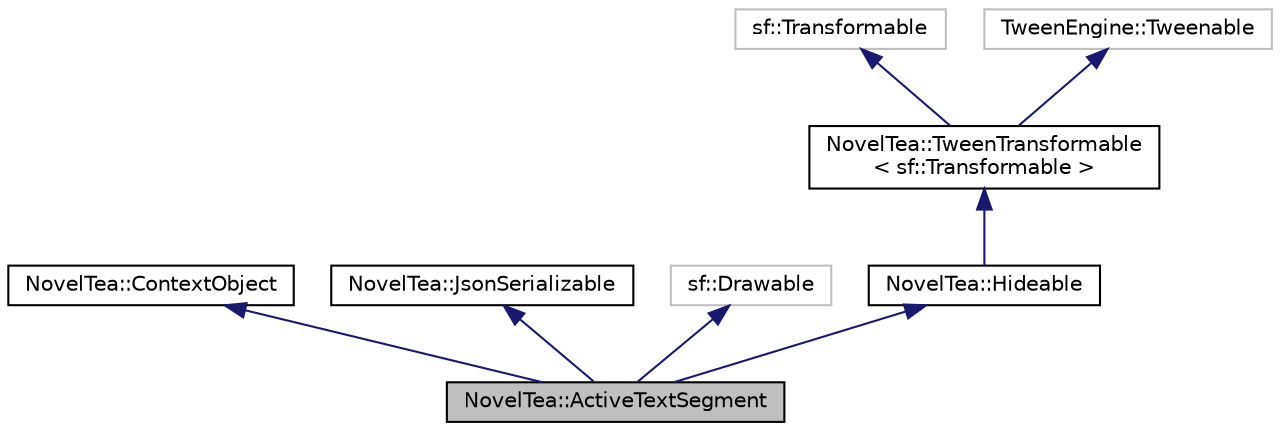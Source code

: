 digraph "NovelTea::ActiveTextSegment"
{
 // LATEX_PDF_SIZE
  bgcolor="transparent";
  edge [fontname="Helvetica",fontsize="10",labelfontname="Helvetica",labelfontsize="10"];
  node [fontname="Helvetica",fontsize="10",shape=record];
  Node1 [label="NovelTea::ActiveTextSegment",height=0.2,width=0.4,color="black", fillcolor="grey75", style="filled", fontcolor="black",tooltip=" "];
  Node2 -> Node1 [dir="back",color="midnightblue",fontsize="10",style="solid",fontname="Helvetica"];
  Node2 [label="NovelTea::ContextObject",height=0.2,width=0.4,color="black",URL="$class_novel_tea_1_1_context_object.htm",tooltip=" "];
  Node3 -> Node1 [dir="back",color="midnightblue",fontsize="10",style="solid",fontname="Helvetica"];
  Node3 [label="NovelTea::JsonSerializable",height=0.2,width=0.4,color="black",URL="$class_novel_tea_1_1_json_serializable.htm",tooltip=" "];
  Node4 -> Node1 [dir="back",color="midnightblue",fontsize="10",style="solid",fontname="Helvetica"];
  Node4 [label="sf::Drawable",height=0.2,width=0.4,color="grey75",tooltip=" "];
  Node5 -> Node1 [dir="back",color="midnightblue",fontsize="10",style="solid",fontname="Helvetica"];
  Node5 [label="NovelTea::Hideable",height=0.2,width=0.4,color="black",URL="$class_novel_tea_1_1_hideable.htm",tooltip=" "];
  Node6 -> Node5 [dir="back",color="midnightblue",fontsize="10",style="solid",fontname="Helvetica"];
  Node6 [label="NovelTea::TweenTransformable\l\< sf::Transformable \>",height=0.2,width=0.4,color="black",URL="$class_novel_tea_1_1_tween_transformable.htm",tooltip=" "];
  Node7 -> Node6 [dir="back",color="midnightblue",fontsize="10",style="solid",fontname="Helvetica"];
  Node7 [label="sf::Transformable",height=0.2,width=0.4,color="grey75",tooltip=" "];
  Node8 -> Node6 [dir="back",color="midnightblue",fontsize="10",style="solid",fontname="Helvetica"];
  Node8 [label="TweenEngine::Tweenable",height=0.2,width=0.4,color="grey75",tooltip=" "];
}
